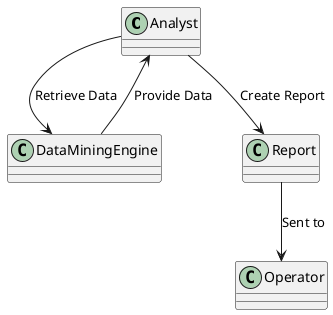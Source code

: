 @startuml
class Analyst
class DataMiningEngine
class Report
class Operator


Analyst --> DataMiningEngine: Retrieve Data
DataMiningEngine --> Analyst: Provide Data
Analyst --> Report: Create Report
Report --> Operator: Sent to
@enduml